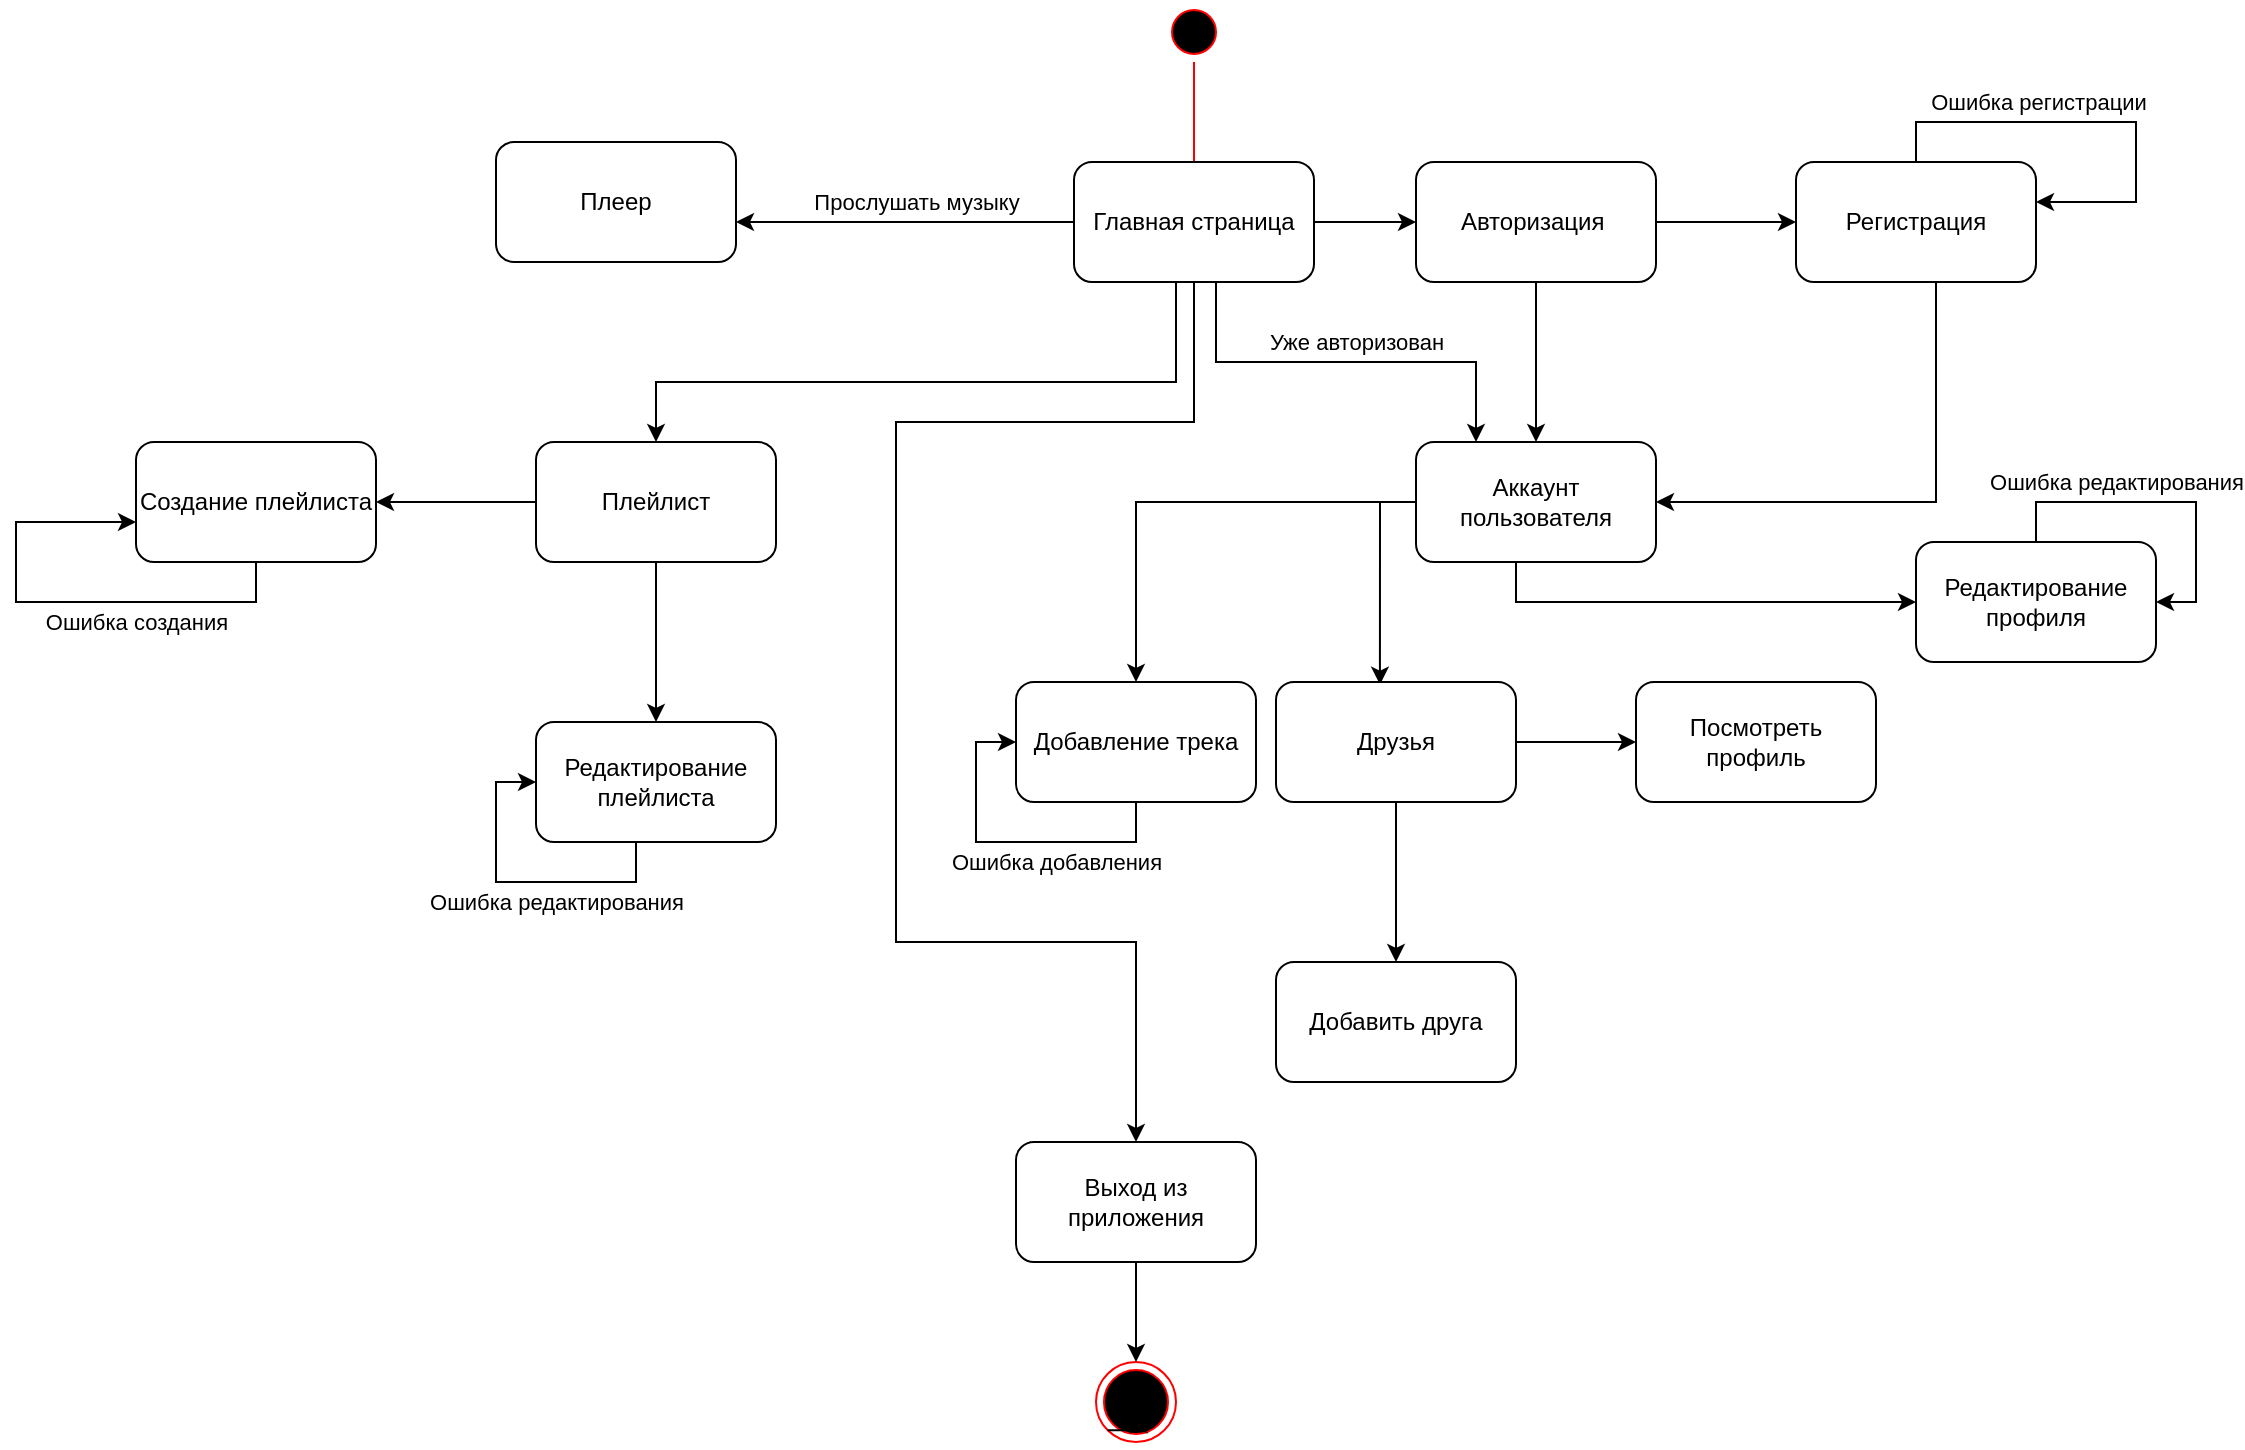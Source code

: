 <mxfile version="20.8.16" type="device"><diagram name="Страница 1" id="TCrMo9JDw7vAoWIrAI9p"><mxGraphModel dx="1847" dy="542" grid="1" gridSize="10" guides="1" tooltips="1" connect="1" arrows="1" fold="1" page="1" pageScale="1" pageWidth="827" pageHeight="1169" math="0" shadow="0"><root><mxCell id="0"/><mxCell id="1" parent="0"/><mxCell id="w4OHOZL_qTUTmiTbEvOy-3" value="" style="ellipse;html=1;shape=startState;fillColor=#000000;strokeColor=#ff0000;" parent="1" vertex="1"><mxGeometry x="384" y="40" width="30" height="30" as="geometry"/></mxCell><mxCell id="w4OHOZL_qTUTmiTbEvOy-4" value="" style="edgeStyle=orthogonalEdgeStyle;html=1;verticalAlign=bottom;endArrow=open;endSize=8;strokeColor=#ff0000;rounded=0;entryX=0.5;entryY=0;entryDx=0;entryDy=0;" parent="1" source="w4OHOZL_qTUTmiTbEvOy-3" target="w4OHOZL_qTUTmiTbEvOy-7" edge="1"><mxGeometry relative="1" as="geometry"><mxPoint x="399" y="130" as="targetPoint"/><Array as="points"><mxPoint x="399" y="160"/></Array></mxGeometry></mxCell><mxCell id="w4OHOZL_qTUTmiTbEvOy-5" value="" style="ellipse;html=1;shape=endState;fillColor=#000000;strokeColor=#ff0000;" parent="1" vertex="1"><mxGeometry x="350" y="720" width="40" height="40" as="geometry"/></mxCell><mxCell id="w4OHOZL_qTUTmiTbEvOy-12" style="edgeStyle=orthogonalEdgeStyle;rounded=0;orthogonalLoop=1;jettySize=auto;html=1;" parent="1" source="w4OHOZL_qTUTmiTbEvOy-7" target="w4OHOZL_qTUTmiTbEvOy-11" edge="1"><mxGeometry relative="1" as="geometry"/></mxCell><mxCell id="w4OHOZL_qTUTmiTbEvOy-30" value="" style="edgeStyle=orthogonalEdgeStyle;rounded=0;orthogonalLoop=1;jettySize=auto;html=1;" parent="1" source="w4OHOZL_qTUTmiTbEvOy-7" target="w4OHOZL_qTUTmiTbEvOy-29" edge="1"><mxGeometry relative="1" as="geometry"><Array as="points"><mxPoint x="290" y="150"/><mxPoint x="290" y="150"/></Array></mxGeometry></mxCell><mxCell id="w4OHOZL_qTUTmiTbEvOy-41" value="Прослушать музыку" style="edgeLabel;html=1;align=center;verticalAlign=middle;resizable=0;points=[];" parent="w4OHOZL_qTUTmiTbEvOy-30" vertex="1" connectable="0"><mxGeometry x="-0.248" y="1" relative="1" as="geometry"><mxPoint x="-16" y="-11" as="offset"/></mxGeometry></mxCell><mxCell id="w4OHOZL_qTUTmiTbEvOy-42" style="edgeStyle=orthogonalEdgeStyle;rounded=0;orthogonalLoop=1;jettySize=auto;html=1;entryX=0.5;entryY=0;entryDx=0;entryDy=0;" parent="1" source="w4OHOZL_qTUTmiTbEvOy-7" target="w4OHOZL_qTUTmiTbEvOy-18" edge="1"><mxGeometry relative="1" as="geometry"><mxPoint x="250" y="290" as="targetPoint"/><Array as="points"><mxPoint x="390" y="230"/><mxPoint x="130" y="230"/></Array></mxGeometry></mxCell><mxCell id="w4OHOZL_qTUTmiTbEvOy-54" style="edgeStyle=orthogonalEdgeStyle;rounded=0;orthogonalLoop=1;jettySize=auto;html=1;entryX=0.5;entryY=0;entryDx=0;entryDy=0;" parent="1" source="w4OHOZL_qTUTmiTbEvOy-7" target="w4OHOZL_qTUTmiTbEvOy-16" edge="1"><mxGeometry relative="1" as="geometry"><Array as="points"><mxPoint x="399" y="250"/><mxPoint x="250" y="250"/><mxPoint x="250" y="510"/><mxPoint x="370" y="510"/></Array></mxGeometry></mxCell><mxCell id="w4OHOZL_qTUTmiTbEvOy-55" style="edgeStyle=orthogonalEdgeStyle;rounded=0;orthogonalLoop=1;jettySize=auto;html=1;entryX=0.25;entryY=0;entryDx=0;entryDy=0;" parent="1" source="w4OHOZL_qTUTmiTbEvOy-7" target="w4OHOZL_qTUTmiTbEvOy-9" edge="1"><mxGeometry relative="1" as="geometry"><Array as="points"><mxPoint x="410" y="220"/><mxPoint x="540" y="220"/></Array></mxGeometry></mxCell><mxCell id="w4OHOZL_qTUTmiTbEvOy-56" value="Уже авторизован" style="edgeLabel;html=1;align=center;verticalAlign=middle;resizable=0;points=[];" parent="w4OHOZL_qTUTmiTbEvOy-55" vertex="1" connectable="0"><mxGeometry x="0.254" y="4" relative="1" as="geometry"><mxPoint x="-22" y="-6" as="offset"/></mxGeometry></mxCell><mxCell id="w4OHOZL_qTUTmiTbEvOy-7" value="Главная страница" style="rounded=1;whiteSpace=wrap;html=1;" parent="1" vertex="1"><mxGeometry x="339" y="120" width="120" height="60" as="geometry"/></mxCell><mxCell id="w4OHOZL_qTUTmiTbEvOy-8" style="edgeStyle=orthogonalEdgeStyle;rounded=0;orthogonalLoop=1;jettySize=auto;html=1;exitX=0;exitY=1;exitDx=0;exitDy=0;entryX=0.533;entryY=0.667;entryDx=0;entryDy=0;entryPerimeter=0;" parent="1" source="w4OHOZL_qTUTmiTbEvOy-5" target="w4OHOZL_qTUTmiTbEvOy-5" edge="1"><mxGeometry relative="1" as="geometry"/></mxCell><mxCell id="w4OHOZL_qTUTmiTbEvOy-20" style="edgeStyle=orthogonalEdgeStyle;rounded=0;orthogonalLoop=1;jettySize=auto;html=1;entryX=0;entryY=0.5;entryDx=0;entryDy=0;" parent="1" source="w4OHOZL_qTUTmiTbEvOy-9" target="w4OHOZL_qTUTmiTbEvOy-17" edge="1"><mxGeometry relative="1" as="geometry"><Array as="points"><mxPoint x="560" y="340"/></Array></mxGeometry></mxCell><mxCell id="w4OHOZL_qTUTmiTbEvOy-21" style="edgeStyle=orthogonalEdgeStyle;rounded=0;orthogonalLoop=1;jettySize=auto;html=1;entryX=0.433;entryY=0.022;entryDx=0;entryDy=0;entryPerimeter=0;" parent="1" source="w4OHOZL_qTUTmiTbEvOy-9" target="w4OHOZL_qTUTmiTbEvOy-19" edge="1"><mxGeometry relative="1" as="geometry"><mxPoint x="490" y="400" as="targetPoint"/><Array as="points"><mxPoint x="492" y="290"/></Array></mxGeometry></mxCell><mxCell id="w4OHOZL_qTUTmiTbEvOy-31" style="edgeStyle=orthogonalEdgeStyle;rounded=0;orthogonalLoop=1;jettySize=auto;html=1;entryX=0.5;entryY=0;entryDx=0;entryDy=0;" parent="1" source="w4OHOZL_qTUTmiTbEvOy-9" target="w4OHOZL_qTUTmiTbEvOy-32" edge="1"><mxGeometry relative="1" as="geometry"><mxPoint x="370" y="380" as="targetPoint"/></mxGeometry></mxCell><mxCell id="w4OHOZL_qTUTmiTbEvOy-9" value="Аккаунт пользователя" style="rounded=1;whiteSpace=wrap;html=1;" parent="1" vertex="1"><mxGeometry x="510" y="260" width="120" height="60" as="geometry"/></mxCell><mxCell id="w4OHOZL_qTUTmiTbEvOy-15" style="edgeStyle=orthogonalEdgeStyle;rounded=0;orthogonalLoop=1;jettySize=auto;html=1;entryX=1;entryY=0.5;entryDx=0;entryDy=0;" parent="1" source="w4OHOZL_qTUTmiTbEvOy-10" target="w4OHOZL_qTUTmiTbEvOy-9" edge="1"><mxGeometry relative="1" as="geometry"><Array as="points"><mxPoint x="770" y="290"/></Array></mxGeometry></mxCell><mxCell id="w4OHOZL_qTUTmiTbEvOy-10" value="Регистрация" style="rounded=1;whiteSpace=wrap;html=1;" parent="1" vertex="1"><mxGeometry x="700" y="120" width="120" height="60" as="geometry"/></mxCell><mxCell id="w4OHOZL_qTUTmiTbEvOy-13" style="edgeStyle=orthogonalEdgeStyle;rounded=0;orthogonalLoop=1;jettySize=auto;html=1;" parent="1" source="w4OHOZL_qTUTmiTbEvOy-11" target="w4OHOZL_qTUTmiTbEvOy-10" edge="1"><mxGeometry relative="1" as="geometry"><mxPoint x="700" y="150" as="targetPoint"/></mxGeometry></mxCell><mxCell id="w4OHOZL_qTUTmiTbEvOy-14" style="edgeStyle=orthogonalEdgeStyle;rounded=0;orthogonalLoop=1;jettySize=auto;html=1;entryX=0.5;entryY=0;entryDx=0;entryDy=0;" parent="1" source="w4OHOZL_qTUTmiTbEvOy-11" target="w4OHOZL_qTUTmiTbEvOy-9" edge="1"><mxGeometry relative="1" as="geometry"/></mxCell><mxCell id="w4OHOZL_qTUTmiTbEvOy-11" value="Авторизация&amp;nbsp;" style="rounded=1;whiteSpace=wrap;html=1;" parent="1" vertex="1"><mxGeometry x="510" y="120" width="120" height="60" as="geometry"/></mxCell><mxCell id="w4OHOZL_qTUTmiTbEvOy-53" style="edgeStyle=orthogonalEdgeStyle;rounded=0;orthogonalLoop=1;jettySize=auto;html=1;entryX=0.5;entryY=0;entryDx=0;entryDy=0;" parent="1" source="w4OHOZL_qTUTmiTbEvOy-16" target="w4OHOZL_qTUTmiTbEvOy-5" edge="1"><mxGeometry relative="1" as="geometry"/></mxCell><mxCell id="w4OHOZL_qTUTmiTbEvOy-16" value="Выход из приложения" style="rounded=1;whiteSpace=wrap;html=1;" parent="1" vertex="1"><mxGeometry x="310" y="610" width="120" height="60" as="geometry"/></mxCell><mxCell id="w4OHOZL_qTUTmiTbEvOy-17" value="Редактирование профиля" style="rounded=1;whiteSpace=wrap;html=1;" parent="1" vertex="1"><mxGeometry x="760" y="310" width="120" height="60" as="geometry"/></mxCell><mxCell id="w4OHOZL_qTUTmiTbEvOy-44" value="" style="edgeStyle=orthogonalEdgeStyle;rounded=0;orthogonalLoop=1;jettySize=auto;html=1;" parent="1" source="w4OHOZL_qTUTmiTbEvOy-18" target="w4OHOZL_qTUTmiTbEvOy-43" edge="1"><mxGeometry relative="1" as="geometry"/></mxCell><mxCell id="w4OHOZL_qTUTmiTbEvOy-48" value="" style="edgeStyle=orthogonalEdgeStyle;rounded=0;orthogonalLoop=1;jettySize=auto;html=1;" parent="1" source="w4OHOZL_qTUTmiTbEvOy-18" target="w4OHOZL_qTUTmiTbEvOy-47" edge="1"><mxGeometry relative="1" as="geometry"/></mxCell><mxCell id="w4OHOZL_qTUTmiTbEvOy-18" value="Плейлист" style="rounded=1;whiteSpace=wrap;html=1;" parent="1" vertex="1"><mxGeometry x="70" y="260" width="120" height="60" as="geometry"/></mxCell><mxCell id="w4OHOZL_qTUTmiTbEvOy-24" value="" style="edgeStyle=orthogonalEdgeStyle;rounded=0;orthogonalLoop=1;jettySize=auto;html=1;" parent="1" source="w4OHOZL_qTUTmiTbEvOy-19" target="w4OHOZL_qTUTmiTbEvOy-23" edge="1"><mxGeometry relative="1" as="geometry"/></mxCell><mxCell id="w4OHOZL_qTUTmiTbEvOy-26" value="" style="edgeStyle=orthogonalEdgeStyle;rounded=0;orthogonalLoop=1;jettySize=auto;html=1;" parent="1" source="w4OHOZL_qTUTmiTbEvOy-19" target="w4OHOZL_qTUTmiTbEvOy-25" edge="1"><mxGeometry relative="1" as="geometry"/></mxCell><mxCell id="w4OHOZL_qTUTmiTbEvOy-19" value="Друзья" style="rounded=1;whiteSpace=wrap;html=1;" parent="1" vertex="1"><mxGeometry x="440" y="380" width="120" height="60" as="geometry"/></mxCell><mxCell id="w4OHOZL_qTUTmiTbEvOy-23" value="Добавить друга" style="whiteSpace=wrap;html=1;rounded=1;" parent="1" vertex="1"><mxGeometry x="440" y="520" width="120" height="60" as="geometry"/></mxCell><mxCell id="w4OHOZL_qTUTmiTbEvOy-25" value="Посмотреть профиль" style="rounded=1;whiteSpace=wrap;html=1;" parent="1" vertex="1"><mxGeometry x="620" y="380" width="120" height="60" as="geometry"/></mxCell><mxCell id="w4OHOZL_qTUTmiTbEvOy-29" value="Плеер" style="rounded=1;whiteSpace=wrap;html=1;" parent="1" vertex="1"><mxGeometry x="50" y="110" width="120" height="60" as="geometry"/></mxCell><mxCell id="w4OHOZL_qTUTmiTbEvOy-32" value="Добавление трека" style="rounded=1;whiteSpace=wrap;html=1;" parent="1" vertex="1"><mxGeometry x="310" y="380" width="120" height="60" as="geometry"/></mxCell><mxCell id="w4OHOZL_qTUTmiTbEvOy-34" style="edgeStyle=orthogonalEdgeStyle;rounded=0;orthogonalLoop=1;jettySize=auto;html=1;" parent="1" source="w4OHOZL_qTUTmiTbEvOy-10" edge="1"><mxGeometry relative="1" as="geometry"><mxPoint x="820" y="140" as="targetPoint"/><Array as="points"><mxPoint x="760" y="100"/><mxPoint x="870" y="100"/><mxPoint x="870" y="140"/></Array></mxGeometry></mxCell><mxCell id="w4OHOZL_qTUTmiTbEvOy-35" value="Ошибка регистрации" style="edgeLabel;html=1;align=center;verticalAlign=middle;resizable=0;points=[];" parent="w4OHOZL_qTUTmiTbEvOy-34" vertex="1" connectable="0"><mxGeometry x="-0.188" y="1" relative="1" as="geometry"><mxPoint x="-9" y="-9" as="offset"/></mxGeometry></mxCell><mxCell id="w4OHOZL_qTUTmiTbEvOy-37" style="edgeStyle=orthogonalEdgeStyle;rounded=0;orthogonalLoop=1;jettySize=auto;html=1;entryX=1;entryY=0.5;entryDx=0;entryDy=0;" parent="1" source="w4OHOZL_qTUTmiTbEvOy-17" target="w4OHOZL_qTUTmiTbEvOy-17" edge="1"><mxGeometry relative="1" as="geometry"><Array as="points"><mxPoint x="820" y="290"/><mxPoint x="900" y="290"/><mxPoint x="900" y="340"/></Array></mxGeometry></mxCell><mxCell id="w4OHOZL_qTUTmiTbEvOy-38" value="Ошибка редактирования" style="edgeLabel;html=1;align=center;verticalAlign=middle;resizable=0;points=[];" parent="w4OHOZL_qTUTmiTbEvOy-37" vertex="1" connectable="0"><mxGeometry x="-0.11" y="2" relative="1" as="geometry"><mxPoint x="-16" y="-8" as="offset"/></mxGeometry></mxCell><mxCell id="w4OHOZL_qTUTmiTbEvOy-39" style="edgeStyle=orthogonalEdgeStyle;rounded=0;orthogonalLoop=1;jettySize=auto;html=1;entryX=0;entryY=0.5;entryDx=0;entryDy=0;" parent="1" source="w4OHOZL_qTUTmiTbEvOy-32" target="w4OHOZL_qTUTmiTbEvOy-32" edge="1"><mxGeometry relative="1" as="geometry"><Array as="points"><mxPoint x="370" y="460"/><mxPoint x="290" y="460"/><mxPoint x="290" y="410"/></Array></mxGeometry></mxCell><mxCell id="w4OHOZL_qTUTmiTbEvOy-40" value="Ошибка добавления" style="edgeLabel;html=1;align=center;verticalAlign=middle;resizable=0;points=[];" parent="w4OHOZL_qTUTmiTbEvOy-39" vertex="1" connectable="0"><mxGeometry x="0.024" y="-4" relative="1" as="geometry"><mxPoint x="27" y="14" as="offset"/></mxGeometry></mxCell><mxCell id="w4OHOZL_qTUTmiTbEvOy-43" value="Редактирование плейлиста" style="rounded=1;whiteSpace=wrap;html=1;" parent="1" vertex="1"><mxGeometry x="70" y="400" width="120" height="60" as="geometry"/></mxCell><mxCell id="w4OHOZL_qTUTmiTbEvOy-45" style="edgeStyle=orthogonalEdgeStyle;rounded=0;orthogonalLoop=1;jettySize=auto;html=1;" parent="1" source="w4OHOZL_qTUTmiTbEvOy-43" edge="1"><mxGeometry relative="1" as="geometry"><mxPoint x="70" y="430" as="targetPoint"/><Array as="points"><mxPoint x="120" y="480"/><mxPoint x="50" y="480"/><mxPoint x="50" y="430"/><mxPoint x="70" y="430"/></Array></mxGeometry></mxCell><mxCell id="w4OHOZL_qTUTmiTbEvOy-46" value="Ошибка редактирования" style="edgeLabel;html=1;align=center;verticalAlign=middle;resizable=0;points=[];" parent="w4OHOZL_qTUTmiTbEvOy-45" vertex="1" connectable="0"><mxGeometry x="-0.113" y="1" relative="1" as="geometry"><mxPoint x="11" y="9" as="offset"/></mxGeometry></mxCell><mxCell id="w4OHOZL_qTUTmiTbEvOy-47" value="Создание плейлиста" style="rounded=1;whiteSpace=wrap;html=1;" parent="1" vertex="1"><mxGeometry x="-130" y="260" width="120" height="60" as="geometry"/></mxCell><mxCell id="w4OHOZL_qTUTmiTbEvOy-49" value="Ошибка создания" style="edgeStyle=orthogonalEdgeStyle;rounded=0;orthogonalLoop=1;jettySize=auto;html=1;" parent="1" source="w4OHOZL_qTUTmiTbEvOy-47" edge="1"><mxGeometry x="-0.333" y="10" relative="1" as="geometry"><mxPoint x="-130" y="300" as="targetPoint"/><Array as="points"><mxPoint x="-70" y="340"/><mxPoint x="-190" y="340"/><mxPoint x="-190" y="300"/><mxPoint x="-130" y="300"/></Array><mxPoint as="offset"/></mxGeometry></mxCell></root></mxGraphModel></diagram></mxfile>